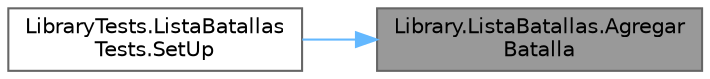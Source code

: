 digraph "Library.ListaBatallas.AgregarBatalla"
{
 // INTERACTIVE_SVG=YES
 // LATEX_PDF_SIZE
  bgcolor="transparent";
  edge [fontname=Helvetica,fontsize=10,labelfontname=Helvetica,labelfontsize=10];
  node [fontname=Helvetica,fontsize=10,shape=box,height=0.2,width=0.4];
  rankdir="RL";
  Node1 [id="Node000001",label="Library.ListaBatallas.Agregar\lBatalla",height=0.2,width=0.4,color="gray40", fillcolor="grey60", style="filled", fontcolor="black",tooltip="Crea una nueva batalla entre dos jugadores."];
  Node1 -> Node2 [id="edge1_Node000001_Node000002",dir="back",color="steelblue1",style="solid",tooltip=" "];
  Node2 [id="Node000002",label="LibraryTests.ListaBatallas\lTests.SetUp",height=0.2,width=0.4,color="grey40", fillcolor="white", style="filled",URL="$classLibraryTests_1_1ListaBatallasTests.html#ab7ce578554fb7117fde4af724dcea569",tooltip="En este SetUp instanciamos objetos que necesitaremos para testear esta clase."];
}
